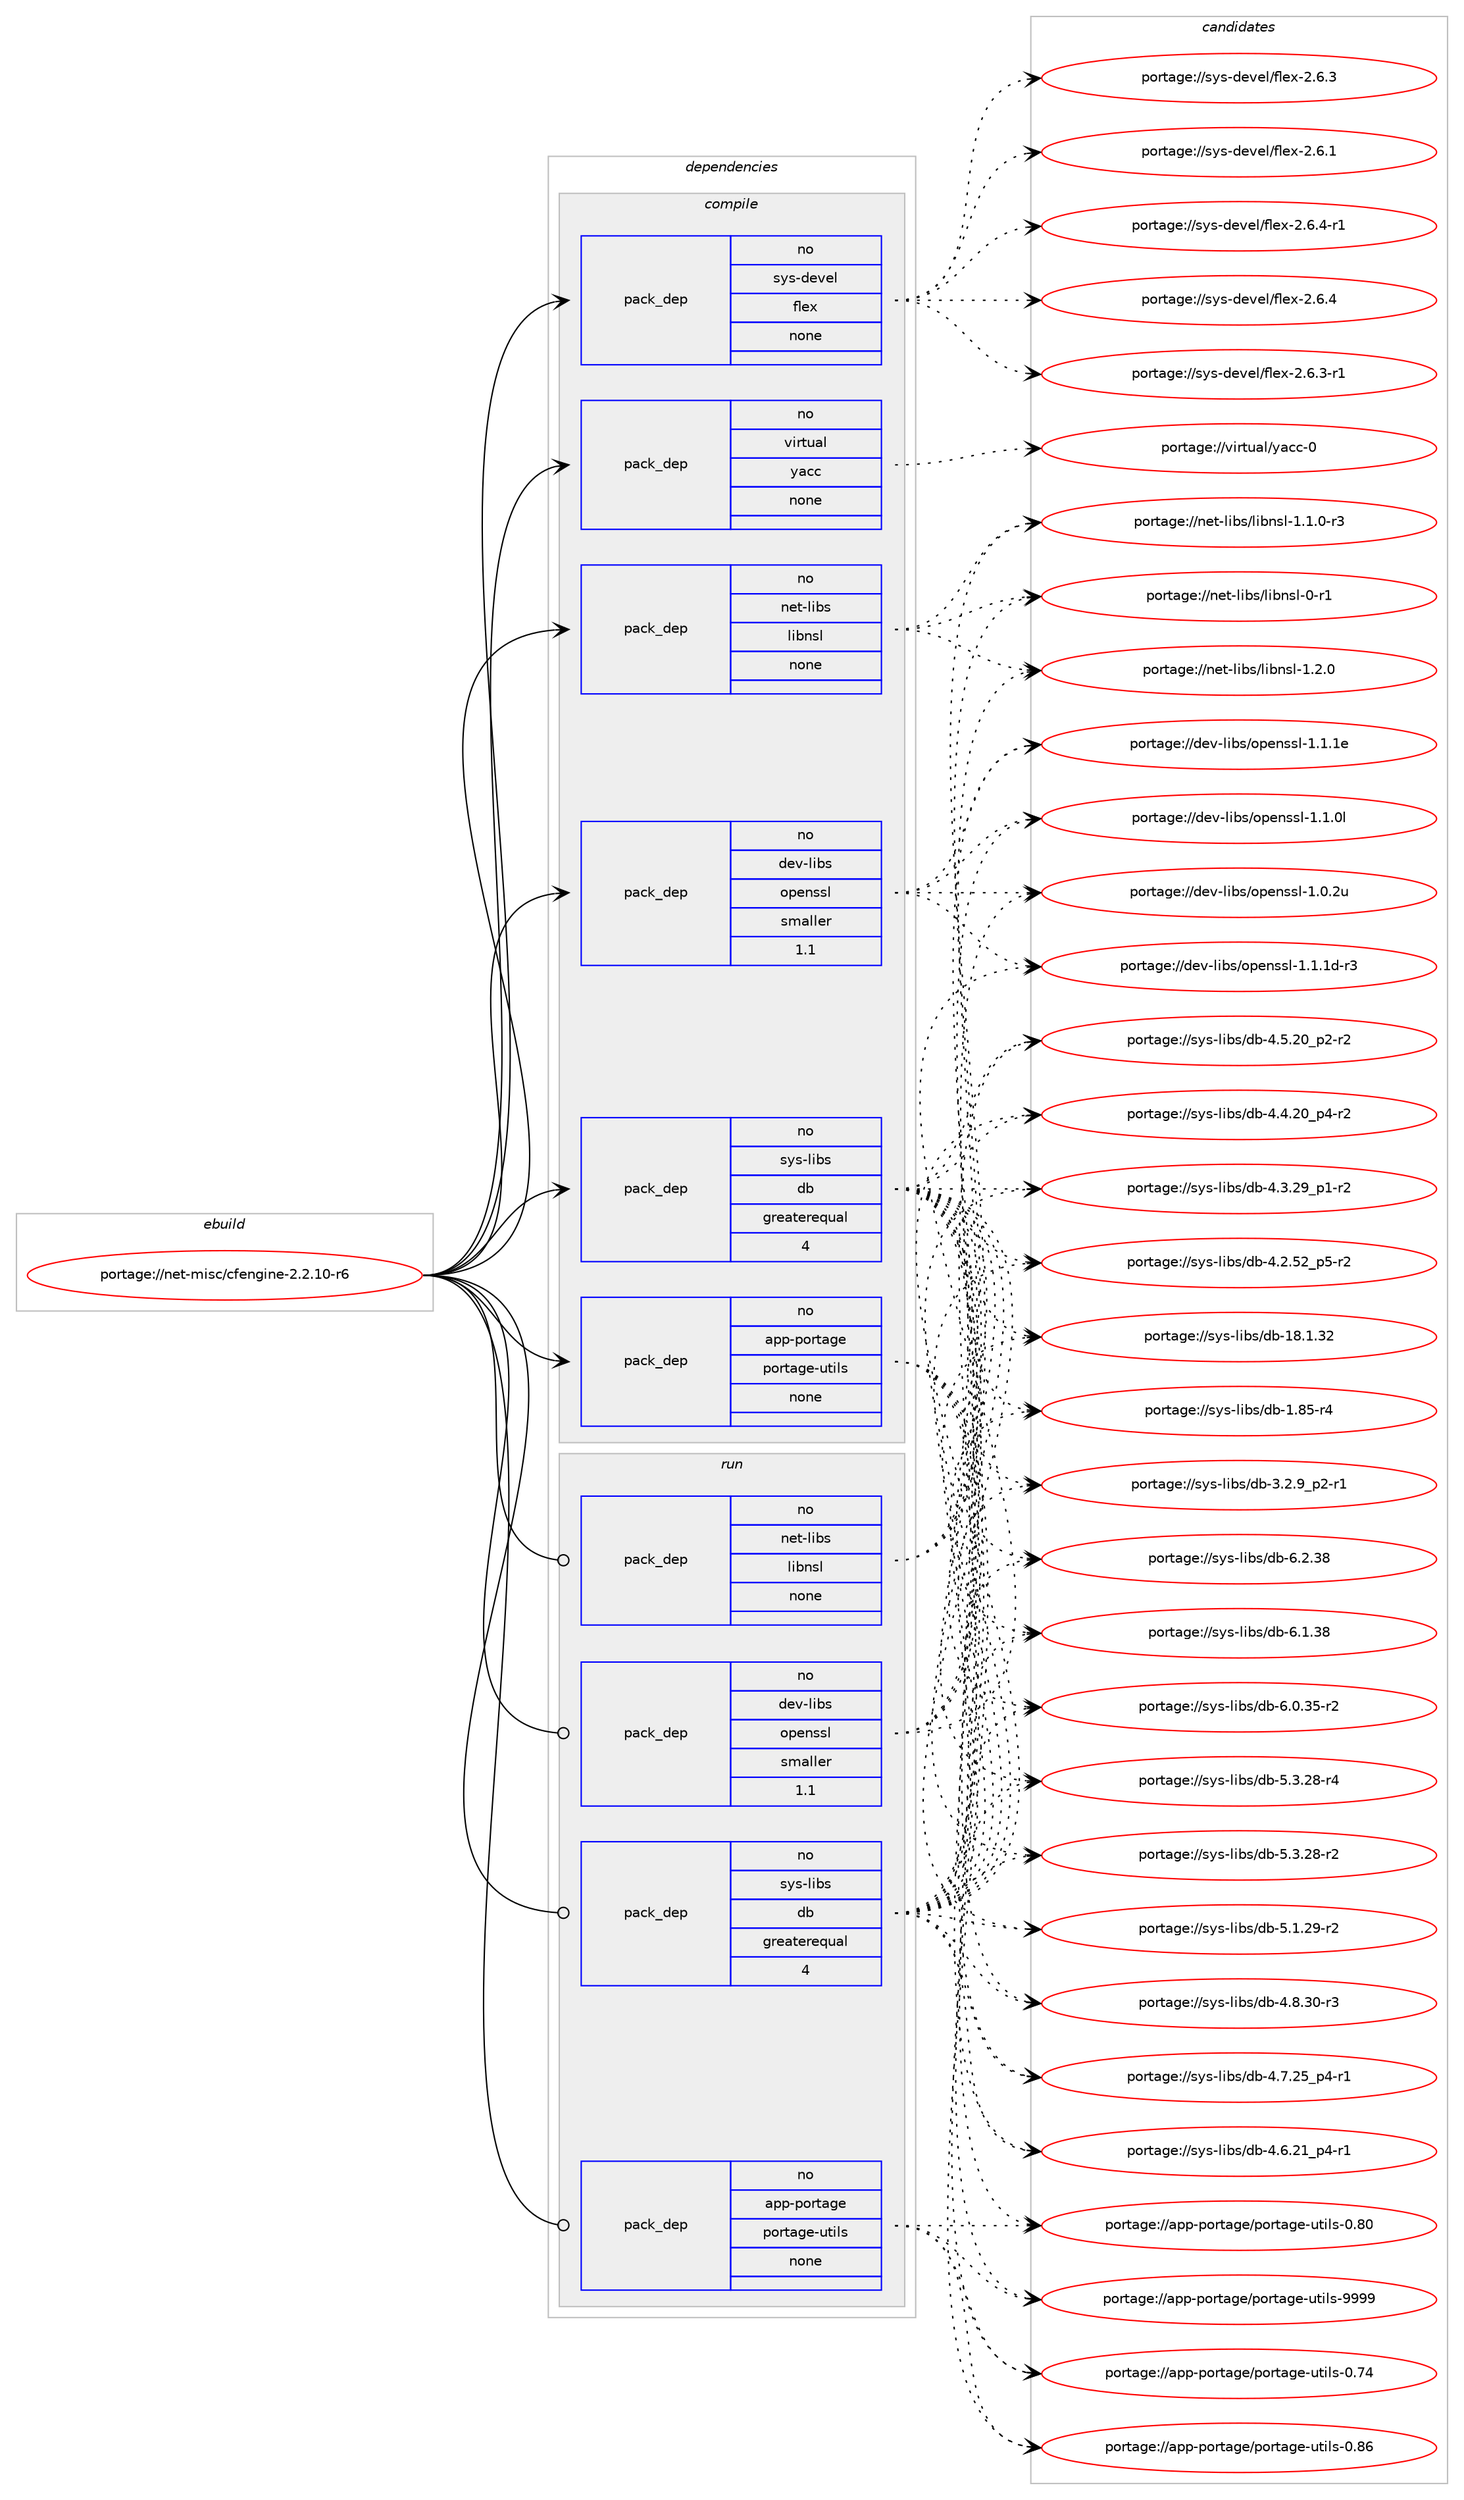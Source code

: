 digraph prolog {

# *************
# Graph options
# *************

newrank=true;
concentrate=true;
compound=true;
graph [rankdir=LR,fontname=Helvetica,fontsize=10,ranksep=1.5];#, ranksep=2.5, nodesep=0.2];
edge  [arrowhead=vee];
node  [fontname=Helvetica,fontsize=10];

# **********
# The ebuild
# **********

subgraph cluster_leftcol {
color=gray;
rank=same;
label=<<i>ebuild</i>>;
id [label="portage://net-misc/cfengine-2.2.10-r6", color=red, width=4, href="../net-misc/cfengine-2.2.10-r6.svg"];
}

# ****************
# The dependencies
# ****************

subgraph cluster_midcol {
color=gray;
label=<<i>dependencies</i>>;
subgraph cluster_compile {
fillcolor="#eeeeee";
style=filled;
label=<<i>compile</i>>;
subgraph pack17865 {
dependency21728 [label=<<TABLE BORDER="0" CELLBORDER="1" CELLSPACING="0" CELLPADDING="4" WIDTH="220"><TR><TD ROWSPAN="6" CELLPADDING="30">pack_dep</TD></TR><TR><TD WIDTH="110">no</TD></TR><TR><TD>app-portage</TD></TR><TR><TD>portage-utils</TD></TR><TR><TD>none</TD></TR><TR><TD></TD></TR></TABLE>>, shape=none, color=blue];
}
id:e -> dependency21728:w [weight=20,style="solid",arrowhead="vee"];
subgraph pack17866 {
dependency21729 [label=<<TABLE BORDER="0" CELLBORDER="1" CELLSPACING="0" CELLPADDING="4" WIDTH="220"><TR><TD ROWSPAN="6" CELLPADDING="30">pack_dep</TD></TR><TR><TD WIDTH="110">no</TD></TR><TR><TD>dev-libs</TD></TR><TR><TD>openssl</TD></TR><TR><TD>smaller</TD></TR><TR><TD>1.1</TD></TR></TABLE>>, shape=none, color=blue];
}
id:e -> dependency21729:w [weight=20,style="solid",arrowhead="vee"];
subgraph pack17867 {
dependency21730 [label=<<TABLE BORDER="0" CELLBORDER="1" CELLSPACING="0" CELLPADDING="4" WIDTH="220"><TR><TD ROWSPAN="6" CELLPADDING="30">pack_dep</TD></TR><TR><TD WIDTH="110">no</TD></TR><TR><TD>net-libs</TD></TR><TR><TD>libnsl</TD></TR><TR><TD>none</TD></TR><TR><TD></TD></TR></TABLE>>, shape=none, color=blue];
}
id:e -> dependency21730:w [weight=20,style="solid",arrowhead="vee"];
subgraph pack17868 {
dependency21731 [label=<<TABLE BORDER="0" CELLBORDER="1" CELLSPACING="0" CELLPADDING="4" WIDTH="220"><TR><TD ROWSPAN="6" CELLPADDING="30">pack_dep</TD></TR><TR><TD WIDTH="110">no</TD></TR><TR><TD>sys-devel</TD></TR><TR><TD>flex</TD></TR><TR><TD>none</TD></TR><TR><TD></TD></TR></TABLE>>, shape=none, color=blue];
}
id:e -> dependency21731:w [weight=20,style="solid",arrowhead="vee"];
subgraph pack17869 {
dependency21732 [label=<<TABLE BORDER="0" CELLBORDER="1" CELLSPACING="0" CELLPADDING="4" WIDTH="220"><TR><TD ROWSPAN="6" CELLPADDING="30">pack_dep</TD></TR><TR><TD WIDTH="110">no</TD></TR><TR><TD>sys-libs</TD></TR><TR><TD>db</TD></TR><TR><TD>greaterequal</TD></TR><TR><TD>4</TD></TR></TABLE>>, shape=none, color=blue];
}
id:e -> dependency21732:w [weight=20,style="solid",arrowhead="vee"];
subgraph pack17870 {
dependency21733 [label=<<TABLE BORDER="0" CELLBORDER="1" CELLSPACING="0" CELLPADDING="4" WIDTH="220"><TR><TD ROWSPAN="6" CELLPADDING="30">pack_dep</TD></TR><TR><TD WIDTH="110">no</TD></TR><TR><TD>virtual</TD></TR><TR><TD>yacc</TD></TR><TR><TD>none</TD></TR><TR><TD></TD></TR></TABLE>>, shape=none, color=blue];
}
id:e -> dependency21733:w [weight=20,style="solid",arrowhead="vee"];
}
subgraph cluster_compileandrun {
fillcolor="#eeeeee";
style=filled;
label=<<i>compile and run</i>>;
}
subgraph cluster_run {
fillcolor="#eeeeee";
style=filled;
label=<<i>run</i>>;
subgraph pack17871 {
dependency21734 [label=<<TABLE BORDER="0" CELLBORDER="1" CELLSPACING="0" CELLPADDING="4" WIDTH="220"><TR><TD ROWSPAN="6" CELLPADDING="30">pack_dep</TD></TR><TR><TD WIDTH="110">no</TD></TR><TR><TD>app-portage</TD></TR><TR><TD>portage-utils</TD></TR><TR><TD>none</TD></TR><TR><TD></TD></TR></TABLE>>, shape=none, color=blue];
}
id:e -> dependency21734:w [weight=20,style="solid",arrowhead="odot"];
subgraph pack17872 {
dependency21735 [label=<<TABLE BORDER="0" CELLBORDER="1" CELLSPACING="0" CELLPADDING="4" WIDTH="220"><TR><TD ROWSPAN="6" CELLPADDING="30">pack_dep</TD></TR><TR><TD WIDTH="110">no</TD></TR><TR><TD>dev-libs</TD></TR><TR><TD>openssl</TD></TR><TR><TD>smaller</TD></TR><TR><TD>1.1</TD></TR></TABLE>>, shape=none, color=blue];
}
id:e -> dependency21735:w [weight=20,style="solid",arrowhead="odot"];
subgraph pack17873 {
dependency21736 [label=<<TABLE BORDER="0" CELLBORDER="1" CELLSPACING="0" CELLPADDING="4" WIDTH="220"><TR><TD ROWSPAN="6" CELLPADDING="30">pack_dep</TD></TR><TR><TD WIDTH="110">no</TD></TR><TR><TD>net-libs</TD></TR><TR><TD>libnsl</TD></TR><TR><TD>none</TD></TR><TR><TD></TD></TR></TABLE>>, shape=none, color=blue];
}
id:e -> dependency21736:w [weight=20,style="solid",arrowhead="odot"];
subgraph pack17874 {
dependency21737 [label=<<TABLE BORDER="0" CELLBORDER="1" CELLSPACING="0" CELLPADDING="4" WIDTH="220"><TR><TD ROWSPAN="6" CELLPADDING="30">pack_dep</TD></TR><TR><TD WIDTH="110">no</TD></TR><TR><TD>sys-libs</TD></TR><TR><TD>db</TD></TR><TR><TD>greaterequal</TD></TR><TR><TD>4</TD></TR></TABLE>>, shape=none, color=blue];
}
id:e -> dependency21737:w [weight=20,style="solid",arrowhead="odot"];
}
}

# **************
# The candidates
# **************

subgraph cluster_choices {
rank=same;
color=gray;
label=<<i>candidates</i>>;

subgraph choice17865 {
color=black;
nodesep=1;
choice9711211245112111114116971031014711211111411697103101451171161051081154557575757 [label="portage://app-portage/portage-utils-9999", color=red, width=4,href="../app-portage/portage-utils-9999.svg"];
choice9711211245112111114116971031014711211111411697103101451171161051081154548465654 [label="portage://app-portage/portage-utils-0.86", color=red, width=4,href="../app-portage/portage-utils-0.86.svg"];
choice9711211245112111114116971031014711211111411697103101451171161051081154548465648 [label="portage://app-portage/portage-utils-0.80", color=red, width=4,href="../app-portage/portage-utils-0.80.svg"];
choice9711211245112111114116971031014711211111411697103101451171161051081154548465552 [label="portage://app-portage/portage-utils-0.74", color=red, width=4,href="../app-portage/portage-utils-0.74.svg"];
dependency21728:e -> choice9711211245112111114116971031014711211111411697103101451171161051081154557575757:w [style=dotted,weight="100"];
dependency21728:e -> choice9711211245112111114116971031014711211111411697103101451171161051081154548465654:w [style=dotted,weight="100"];
dependency21728:e -> choice9711211245112111114116971031014711211111411697103101451171161051081154548465648:w [style=dotted,weight="100"];
dependency21728:e -> choice9711211245112111114116971031014711211111411697103101451171161051081154548465552:w [style=dotted,weight="100"];
}
subgraph choice17866 {
color=black;
nodesep=1;
choice100101118451081059811547111112101110115115108454946494649101 [label="portage://dev-libs/openssl-1.1.1e", color=red, width=4,href="../dev-libs/openssl-1.1.1e.svg"];
choice1001011184510810598115471111121011101151151084549464946491004511451 [label="portage://dev-libs/openssl-1.1.1d-r3", color=red, width=4,href="../dev-libs/openssl-1.1.1d-r3.svg"];
choice100101118451081059811547111112101110115115108454946494648108 [label="portage://dev-libs/openssl-1.1.0l", color=red, width=4,href="../dev-libs/openssl-1.1.0l.svg"];
choice100101118451081059811547111112101110115115108454946484650117 [label="portage://dev-libs/openssl-1.0.2u", color=red, width=4,href="../dev-libs/openssl-1.0.2u.svg"];
dependency21729:e -> choice100101118451081059811547111112101110115115108454946494649101:w [style=dotted,weight="100"];
dependency21729:e -> choice1001011184510810598115471111121011101151151084549464946491004511451:w [style=dotted,weight="100"];
dependency21729:e -> choice100101118451081059811547111112101110115115108454946494648108:w [style=dotted,weight="100"];
dependency21729:e -> choice100101118451081059811547111112101110115115108454946484650117:w [style=dotted,weight="100"];
}
subgraph choice17867 {
color=black;
nodesep=1;
choice11010111645108105981154710810598110115108454946504648 [label="portage://net-libs/libnsl-1.2.0", color=red, width=4,href="../net-libs/libnsl-1.2.0.svg"];
choice110101116451081059811547108105981101151084549464946484511451 [label="portage://net-libs/libnsl-1.1.0-r3", color=red, width=4,href="../net-libs/libnsl-1.1.0-r3.svg"];
choice1101011164510810598115471081059811011510845484511449 [label="portage://net-libs/libnsl-0-r1", color=red, width=4,href="../net-libs/libnsl-0-r1.svg"];
dependency21730:e -> choice11010111645108105981154710810598110115108454946504648:w [style=dotted,weight="100"];
dependency21730:e -> choice110101116451081059811547108105981101151084549464946484511451:w [style=dotted,weight="100"];
dependency21730:e -> choice1101011164510810598115471081059811011510845484511449:w [style=dotted,weight="100"];
}
subgraph choice17868 {
color=black;
nodesep=1;
choice11512111545100101118101108471021081011204550465446524511449 [label="portage://sys-devel/flex-2.6.4-r1", color=red, width=4,href="../sys-devel/flex-2.6.4-r1.svg"];
choice1151211154510010111810110847102108101120455046544652 [label="portage://sys-devel/flex-2.6.4", color=red, width=4,href="../sys-devel/flex-2.6.4.svg"];
choice11512111545100101118101108471021081011204550465446514511449 [label="portage://sys-devel/flex-2.6.3-r1", color=red, width=4,href="../sys-devel/flex-2.6.3-r1.svg"];
choice1151211154510010111810110847102108101120455046544651 [label="portage://sys-devel/flex-2.6.3", color=red, width=4,href="../sys-devel/flex-2.6.3.svg"];
choice1151211154510010111810110847102108101120455046544649 [label="portage://sys-devel/flex-2.6.1", color=red, width=4,href="../sys-devel/flex-2.6.1.svg"];
dependency21731:e -> choice11512111545100101118101108471021081011204550465446524511449:w [style=dotted,weight="100"];
dependency21731:e -> choice1151211154510010111810110847102108101120455046544652:w [style=dotted,weight="100"];
dependency21731:e -> choice11512111545100101118101108471021081011204550465446514511449:w [style=dotted,weight="100"];
dependency21731:e -> choice1151211154510010111810110847102108101120455046544651:w [style=dotted,weight="100"];
dependency21731:e -> choice1151211154510010111810110847102108101120455046544649:w [style=dotted,weight="100"];
}
subgraph choice17869 {
color=black;
nodesep=1;
choice1151211154510810598115471009845544650465156 [label="portage://sys-libs/db-6.2.38", color=red, width=4,href="../sys-libs/db-6.2.38.svg"];
choice1151211154510810598115471009845544649465156 [label="portage://sys-libs/db-6.1.38", color=red, width=4,href="../sys-libs/db-6.1.38.svg"];
choice11512111545108105981154710098455446484651534511450 [label="portage://sys-libs/db-6.0.35-r2", color=red, width=4,href="../sys-libs/db-6.0.35-r2.svg"];
choice11512111545108105981154710098455346514650564511452 [label="portage://sys-libs/db-5.3.28-r4", color=red, width=4,href="../sys-libs/db-5.3.28-r4.svg"];
choice11512111545108105981154710098455346514650564511450 [label="portage://sys-libs/db-5.3.28-r2", color=red, width=4,href="../sys-libs/db-5.3.28-r2.svg"];
choice11512111545108105981154710098455346494650574511450 [label="portage://sys-libs/db-5.1.29-r2", color=red, width=4,href="../sys-libs/db-5.1.29-r2.svg"];
choice11512111545108105981154710098455246564651484511451 [label="portage://sys-libs/db-4.8.30-r3", color=red, width=4,href="../sys-libs/db-4.8.30-r3.svg"];
choice115121115451081059811547100984552465546505395112524511449 [label="portage://sys-libs/db-4.7.25_p4-r1", color=red, width=4,href="../sys-libs/db-4.7.25_p4-r1.svg"];
choice115121115451081059811547100984552465446504995112524511449 [label="portage://sys-libs/db-4.6.21_p4-r1", color=red, width=4,href="../sys-libs/db-4.6.21_p4-r1.svg"];
choice115121115451081059811547100984552465346504895112504511450 [label="portage://sys-libs/db-4.5.20_p2-r2", color=red, width=4,href="../sys-libs/db-4.5.20_p2-r2.svg"];
choice115121115451081059811547100984552465246504895112524511450 [label="portage://sys-libs/db-4.4.20_p4-r2", color=red, width=4,href="../sys-libs/db-4.4.20_p4-r2.svg"];
choice115121115451081059811547100984552465146505795112494511450 [label="portage://sys-libs/db-4.3.29_p1-r2", color=red, width=4,href="../sys-libs/db-4.3.29_p1-r2.svg"];
choice115121115451081059811547100984552465046535095112534511450 [label="portage://sys-libs/db-4.2.52_p5-r2", color=red, width=4,href="../sys-libs/db-4.2.52_p5-r2.svg"];
choice1151211154510810598115471009845514650465795112504511449 [label="portage://sys-libs/db-3.2.9_p2-r1", color=red, width=4,href="../sys-libs/db-3.2.9_p2-r1.svg"];
choice115121115451081059811547100984549564649465150 [label="portage://sys-libs/db-18.1.32", color=red, width=4,href="../sys-libs/db-18.1.32.svg"];
choice1151211154510810598115471009845494656534511452 [label="portage://sys-libs/db-1.85-r4", color=red, width=4,href="../sys-libs/db-1.85-r4.svg"];
dependency21732:e -> choice1151211154510810598115471009845544650465156:w [style=dotted,weight="100"];
dependency21732:e -> choice1151211154510810598115471009845544649465156:w [style=dotted,weight="100"];
dependency21732:e -> choice11512111545108105981154710098455446484651534511450:w [style=dotted,weight="100"];
dependency21732:e -> choice11512111545108105981154710098455346514650564511452:w [style=dotted,weight="100"];
dependency21732:e -> choice11512111545108105981154710098455346514650564511450:w [style=dotted,weight="100"];
dependency21732:e -> choice11512111545108105981154710098455346494650574511450:w [style=dotted,weight="100"];
dependency21732:e -> choice11512111545108105981154710098455246564651484511451:w [style=dotted,weight="100"];
dependency21732:e -> choice115121115451081059811547100984552465546505395112524511449:w [style=dotted,weight="100"];
dependency21732:e -> choice115121115451081059811547100984552465446504995112524511449:w [style=dotted,weight="100"];
dependency21732:e -> choice115121115451081059811547100984552465346504895112504511450:w [style=dotted,weight="100"];
dependency21732:e -> choice115121115451081059811547100984552465246504895112524511450:w [style=dotted,weight="100"];
dependency21732:e -> choice115121115451081059811547100984552465146505795112494511450:w [style=dotted,weight="100"];
dependency21732:e -> choice115121115451081059811547100984552465046535095112534511450:w [style=dotted,weight="100"];
dependency21732:e -> choice1151211154510810598115471009845514650465795112504511449:w [style=dotted,weight="100"];
dependency21732:e -> choice115121115451081059811547100984549564649465150:w [style=dotted,weight="100"];
dependency21732:e -> choice1151211154510810598115471009845494656534511452:w [style=dotted,weight="100"];
}
subgraph choice17870 {
color=black;
nodesep=1;
choice11810511411611797108471219799994548 [label="portage://virtual/yacc-0", color=red, width=4,href="../virtual/yacc-0.svg"];
dependency21733:e -> choice11810511411611797108471219799994548:w [style=dotted,weight="100"];
}
subgraph choice17871 {
color=black;
nodesep=1;
choice9711211245112111114116971031014711211111411697103101451171161051081154557575757 [label="portage://app-portage/portage-utils-9999", color=red, width=4,href="../app-portage/portage-utils-9999.svg"];
choice9711211245112111114116971031014711211111411697103101451171161051081154548465654 [label="portage://app-portage/portage-utils-0.86", color=red, width=4,href="../app-portage/portage-utils-0.86.svg"];
choice9711211245112111114116971031014711211111411697103101451171161051081154548465648 [label="portage://app-portage/portage-utils-0.80", color=red, width=4,href="../app-portage/portage-utils-0.80.svg"];
choice9711211245112111114116971031014711211111411697103101451171161051081154548465552 [label="portage://app-portage/portage-utils-0.74", color=red, width=4,href="../app-portage/portage-utils-0.74.svg"];
dependency21734:e -> choice9711211245112111114116971031014711211111411697103101451171161051081154557575757:w [style=dotted,weight="100"];
dependency21734:e -> choice9711211245112111114116971031014711211111411697103101451171161051081154548465654:w [style=dotted,weight="100"];
dependency21734:e -> choice9711211245112111114116971031014711211111411697103101451171161051081154548465648:w [style=dotted,weight="100"];
dependency21734:e -> choice9711211245112111114116971031014711211111411697103101451171161051081154548465552:w [style=dotted,weight="100"];
}
subgraph choice17872 {
color=black;
nodesep=1;
choice100101118451081059811547111112101110115115108454946494649101 [label="portage://dev-libs/openssl-1.1.1e", color=red, width=4,href="../dev-libs/openssl-1.1.1e.svg"];
choice1001011184510810598115471111121011101151151084549464946491004511451 [label="portage://dev-libs/openssl-1.1.1d-r3", color=red, width=4,href="../dev-libs/openssl-1.1.1d-r3.svg"];
choice100101118451081059811547111112101110115115108454946494648108 [label="portage://dev-libs/openssl-1.1.0l", color=red, width=4,href="../dev-libs/openssl-1.1.0l.svg"];
choice100101118451081059811547111112101110115115108454946484650117 [label="portage://dev-libs/openssl-1.0.2u", color=red, width=4,href="../dev-libs/openssl-1.0.2u.svg"];
dependency21735:e -> choice100101118451081059811547111112101110115115108454946494649101:w [style=dotted,weight="100"];
dependency21735:e -> choice1001011184510810598115471111121011101151151084549464946491004511451:w [style=dotted,weight="100"];
dependency21735:e -> choice100101118451081059811547111112101110115115108454946494648108:w [style=dotted,weight="100"];
dependency21735:e -> choice100101118451081059811547111112101110115115108454946484650117:w [style=dotted,weight="100"];
}
subgraph choice17873 {
color=black;
nodesep=1;
choice11010111645108105981154710810598110115108454946504648 [label="portage://net-libs/libnsl-1.2.0", color=red, width=4,href="../net-libs/libnsl-1.2.0.svg"];
choice110101116451081059811547108105981101151084549464946484511451 [label="portage://net-libs/libnsl-1.1.0-r3", color=red, width=4,href="../net-libs/libnsl-1.1.0-r3.svg"];
choice1101011164510810598115471081059811011510845484511449 [label="portage://net-libs/libnsl-0-r1", color=red, width=4,href="../net-libs/libnsl-0-r1.svg"];
dependency21736:e -> choice11010111645108105981154710810598110115108454946504648:w [style=dotted,weight="100"];
dependency21736:e -> choice110101116451081059811547108105981101151084549464946484511451:w [style=dotted,weight="100"];
dependency21736:e -> choice1101011164510810598115471081059811011510845484511449:w [style=dotted,weight="100"];
}
subgraph choice17874 {
color=black;
nodesep=1;
choice1151211154510810598115471009845544650465156 [label="portage://sys-libs/db-6.2.38", color=red, width=4,href="../sys-libs/db-6.2.38.svg"];
choice1151211154510810598115471009845544649465156 [label="portage://sys-libs/db-6.1.38", color=red, width=4,href="../sys-libs/db-6.1.38.svg"];
choice11512111545108105981154710098455446484651534511450 [label="portage://sys-libs/db-6.0.35-r2", color=red, width=4,href="../sys-libs/db-6.0.35-r2.svg"];
choice11512111545108105981154710098455346514650564511452 [label="portage://sys-libs/db-5.3.28-r4", color=red, width=4,href="../sys-libs/db-5.3.28-r4.svg"];
choice11512111545108105981154710098455346514650564511450 [label="portage://sys-libs/db-5.3.28-r2", color=red, width=4,href="../sys-libs/db-5.3.28-r2.svg"];
choice11512111545108105981154710098455346494650574511450 [label="portage://sys-libs/db-5.1.29-r2", color=red, width=4,href="../sys-libs/db-5.1.29-r2.svg"];
choice11512111545108105981154710098455246564651484511451 [label="portage://sys-libs/db-4.8.30-r3", color=red, width=4,href="../sys-libs/db-4.8.30-r3.svg"];
choice115121115451081059811547100984552465546505395112524511449 [label="portage://sys-libs/db-4.7.25_p4-r1", color=red, width=4,href="../sys-libs/db-4.7.25_p4-r1.svg"];
choice115121115451081059811547100984552465446504995112524511449 [label="portage://sys-libs/db-4.6.21_p4-r1", color=red, width=4,href="../sys-libs/db-4.6.21_p4-r1.svg"];
choice115121115451081059811547100984552465346504895112504511450 [label="portage://sys-libs/db-4.5.20_p2-r2", color=red, width=4,href="../sys-libs/db-4.5.20_p2-r2.svg"];
choice115121115451081059811547100984552465246504895112524511450 [label="portage://sys-libs/db-4.4.20_p4-r2", color=red, width=4,href="../sys-libs/db-4.4.20_p4-r2.svg"];
choice115121115451081059811547100984552465146505795112494511450 [label="portage://sys-libs/db-4.3.29_p1-r2", color=red, width=4,href="../sys-libs/db-4.3.29_p1-r2.svg"];
choice115121115451081059811547100984552465046535095112534511450 [label="portage://sys-libs/db-4.2.52_p5-r2", color=red, width=4,href="../sys-libs/db-4.2.52_p5-r2.svg"];
choice1151211154510810598115471009845514650465795112504511449 [label="portage://sys-libs/db-3.2.9_p2-r1", color=red, width=4,href="../sys-libs/db-3.2.9_p2-r1.svg"];
choice115121115451081059811547100984549564649465150 [label="portage://sys-libs/db-18.1.32", color=red, width=4,href="../sys-libs/db-18.1.32.svg"];
choice1151211154510810598115471009845494656534511452 [label="portage://sys-libs/db-1.85-r4", color=red, width=4,href="../sys-libs/db-1.85-r4.svg"];
dependency21737:e -> choice1151211154510810598115471009845544650465156:w [style=dotted,weight="100"];
dependency21737:e -> choice1151211154510810598115471009845544649465156:w [style=dotted,weight="100"];
dependency21737:e -> choice11512111545108105981154710098455446484651534511450:w [style=dotted,weight="100"];
dependency21737:e -> choice11512111545108105981154710098455346514650564511452:w [style=dotted,weight="100"];
dependency21737:e -> choice11512111545108105981154710098455346514650564511450:w [style=dotted,weight="100"];
dependency21737:e -> choice11512111545108105981154710098455346494650574511450:w [style=dotted,weight="100"];
dependency21737:e -> choice11512111545108105981154710098455246564651484511451:w [style=dotted,weight="100"];
dependency21737:e -> choice115121115451081059811547100984552465546505395112524511449:w [style=dotted,weight="100"];
dependency21737:e -> choice115121115451081059811547100984552465446504995112524511449:w [style=dotted,weight="100"];
dependency21737:e -> choice115121115451081059811547100984552465346504895112504511450:w [style=dotted,weight="100"];
dependency21737:e -> choice115121115451081059811547100984552465246504895112524511450:w [style=dotted,weight="100"];
dependency21737:e -> choice115121115451081059811547100984552465146505795112494511450:w [style=dotted,weight="100"];
dependency21737:e -> choice115121115451081059811547100984552465046535095112534511450:w [style=dotted,weight="100"];
dependency21737:e -> choice1151211154510810598115471009845514650465795112504511449:w [style=dotted,weight="100"];
dependency21737:e -> choice115121115451081059811547100984549564649465150:w [style=dotted,weight="100"];
dependency21737:e -> choice1151211154510810598115471009845494656534511452:w [style=dotted,weight="100"];
}
}

}
